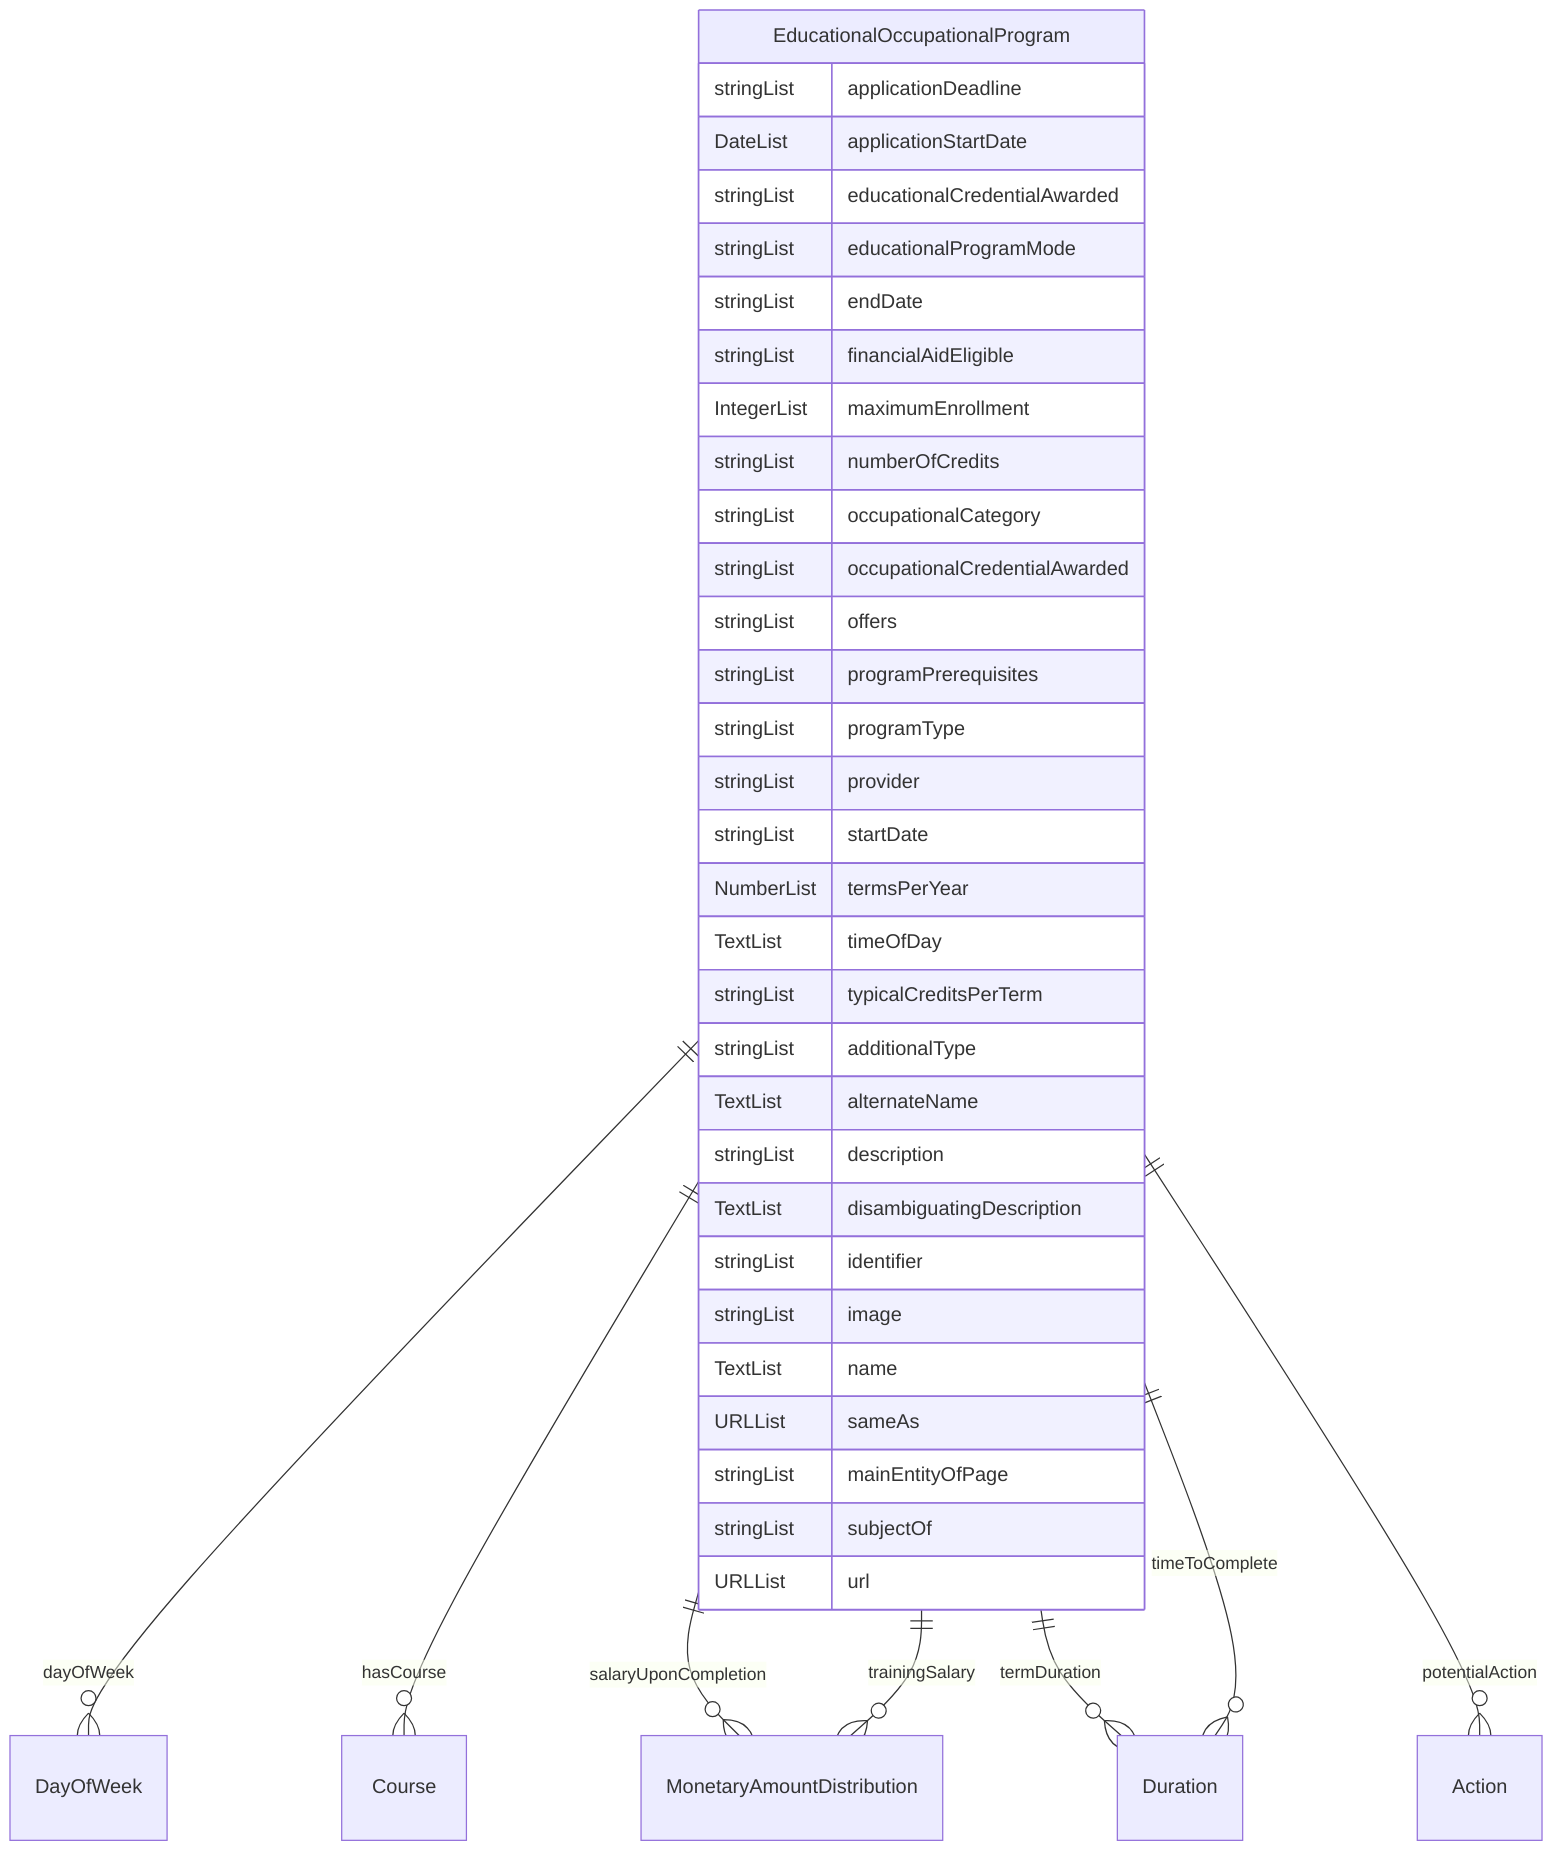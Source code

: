 erDiagram
EducationalOccupationalProgram {
    stringList applicationDeadline  
    DateList applicationStartDate  
    stringList educationalCredentialAwarded  
    stringList educationalProgramMode  
    stringList endDate  
    stringList financialAidEligible  
    IntegerList maximumEnrollment  
    stringList numberOfCredits  
    stringList occupationalCategory  
    stringList occupationalCredentialAwarded  
    stringList offers  
    stringList programPrerequisites  
    stringList programType  
    stringList provider  
    stringList startDate  
    NumberList termsPerYear  
    TextList timeOfDay  
    stringList typicalCreditsPerTerm  
    stringList additionalType  
    TextList alternateName  
    stringList description  
    TextList disambiguatingDescription  
    stringList identifier  
    stringList image  
    TextList name  
    URLList sameAs  
    stringList mainEntityOfPage  
    stringList subjectOf  
    URLList url  
}

EducationalOccupationalProgram ||--}o DayOfWeek : "dayOfWeek"
EducationalOccupationalProgram ||--}o Course : "hasCourse"
EducationalOccupationalProgram ||--}o MonetaryAmountDistribution : "salaryUponCompletion"
EducationalOccupationalProgram ||--}o Duration : "termDuration"
EducationalOccupationalProgram ||--}o Duration : "timeToComplete"
EducationalOccupationalProgram ||--}o MonetaryAmountDistribution : "trainingSalary"
EducationalOccupationalProgram ||--}o Action : "potentialAction"
